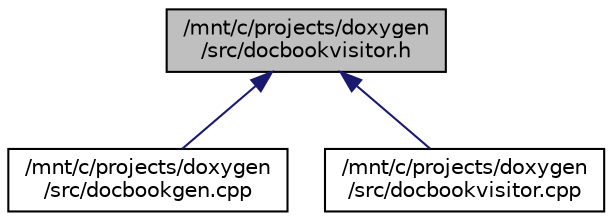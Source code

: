digraph "/mnt/c/projects/doxygen/src/docbookvisitor.h"
{
 // LATEX_PDF_SIZE
  edge [fontname="Helvetica",fontsize="10",labelfontname="Helvetica",labelfontsize="10"];
  node [fontname="Helvetica",fontsize="10",shape=record];
  Node1 [label="/mnt/c/projects/doxygen\l/src/docbookvisitor.h",height=0.2,width=0.4,color="black", fillcolor="grey75", style="filled", fontcolor="black",tooltip=" "];
  Node1 -> Node2 [dir="back",color="midnightblue",fontsize="10",style="solid",fontname="Helvetica"];
  Node2 [label="/mnt/c/projects/doxygen\l/src/docbookgen.cpp",height=0.2,width=0.4,color="black", fillcolor="white", style="filled",URL="$docbookgen_8cpp.html",tooltip=" "];
  Node1 -> Node3 [dir="back",color="midnightblue",fontsize="10",style="solid",fontname="Helvetica"];
  Node3 [label="/mnt/c/projects/doxygen\l/src/docbookvisitor.cpp",height=0.2,width=0.4,color="black", fillcolor="white", style="filled",URL="$docbookvisitor_8cpp.html",tooltip=" "];
}
